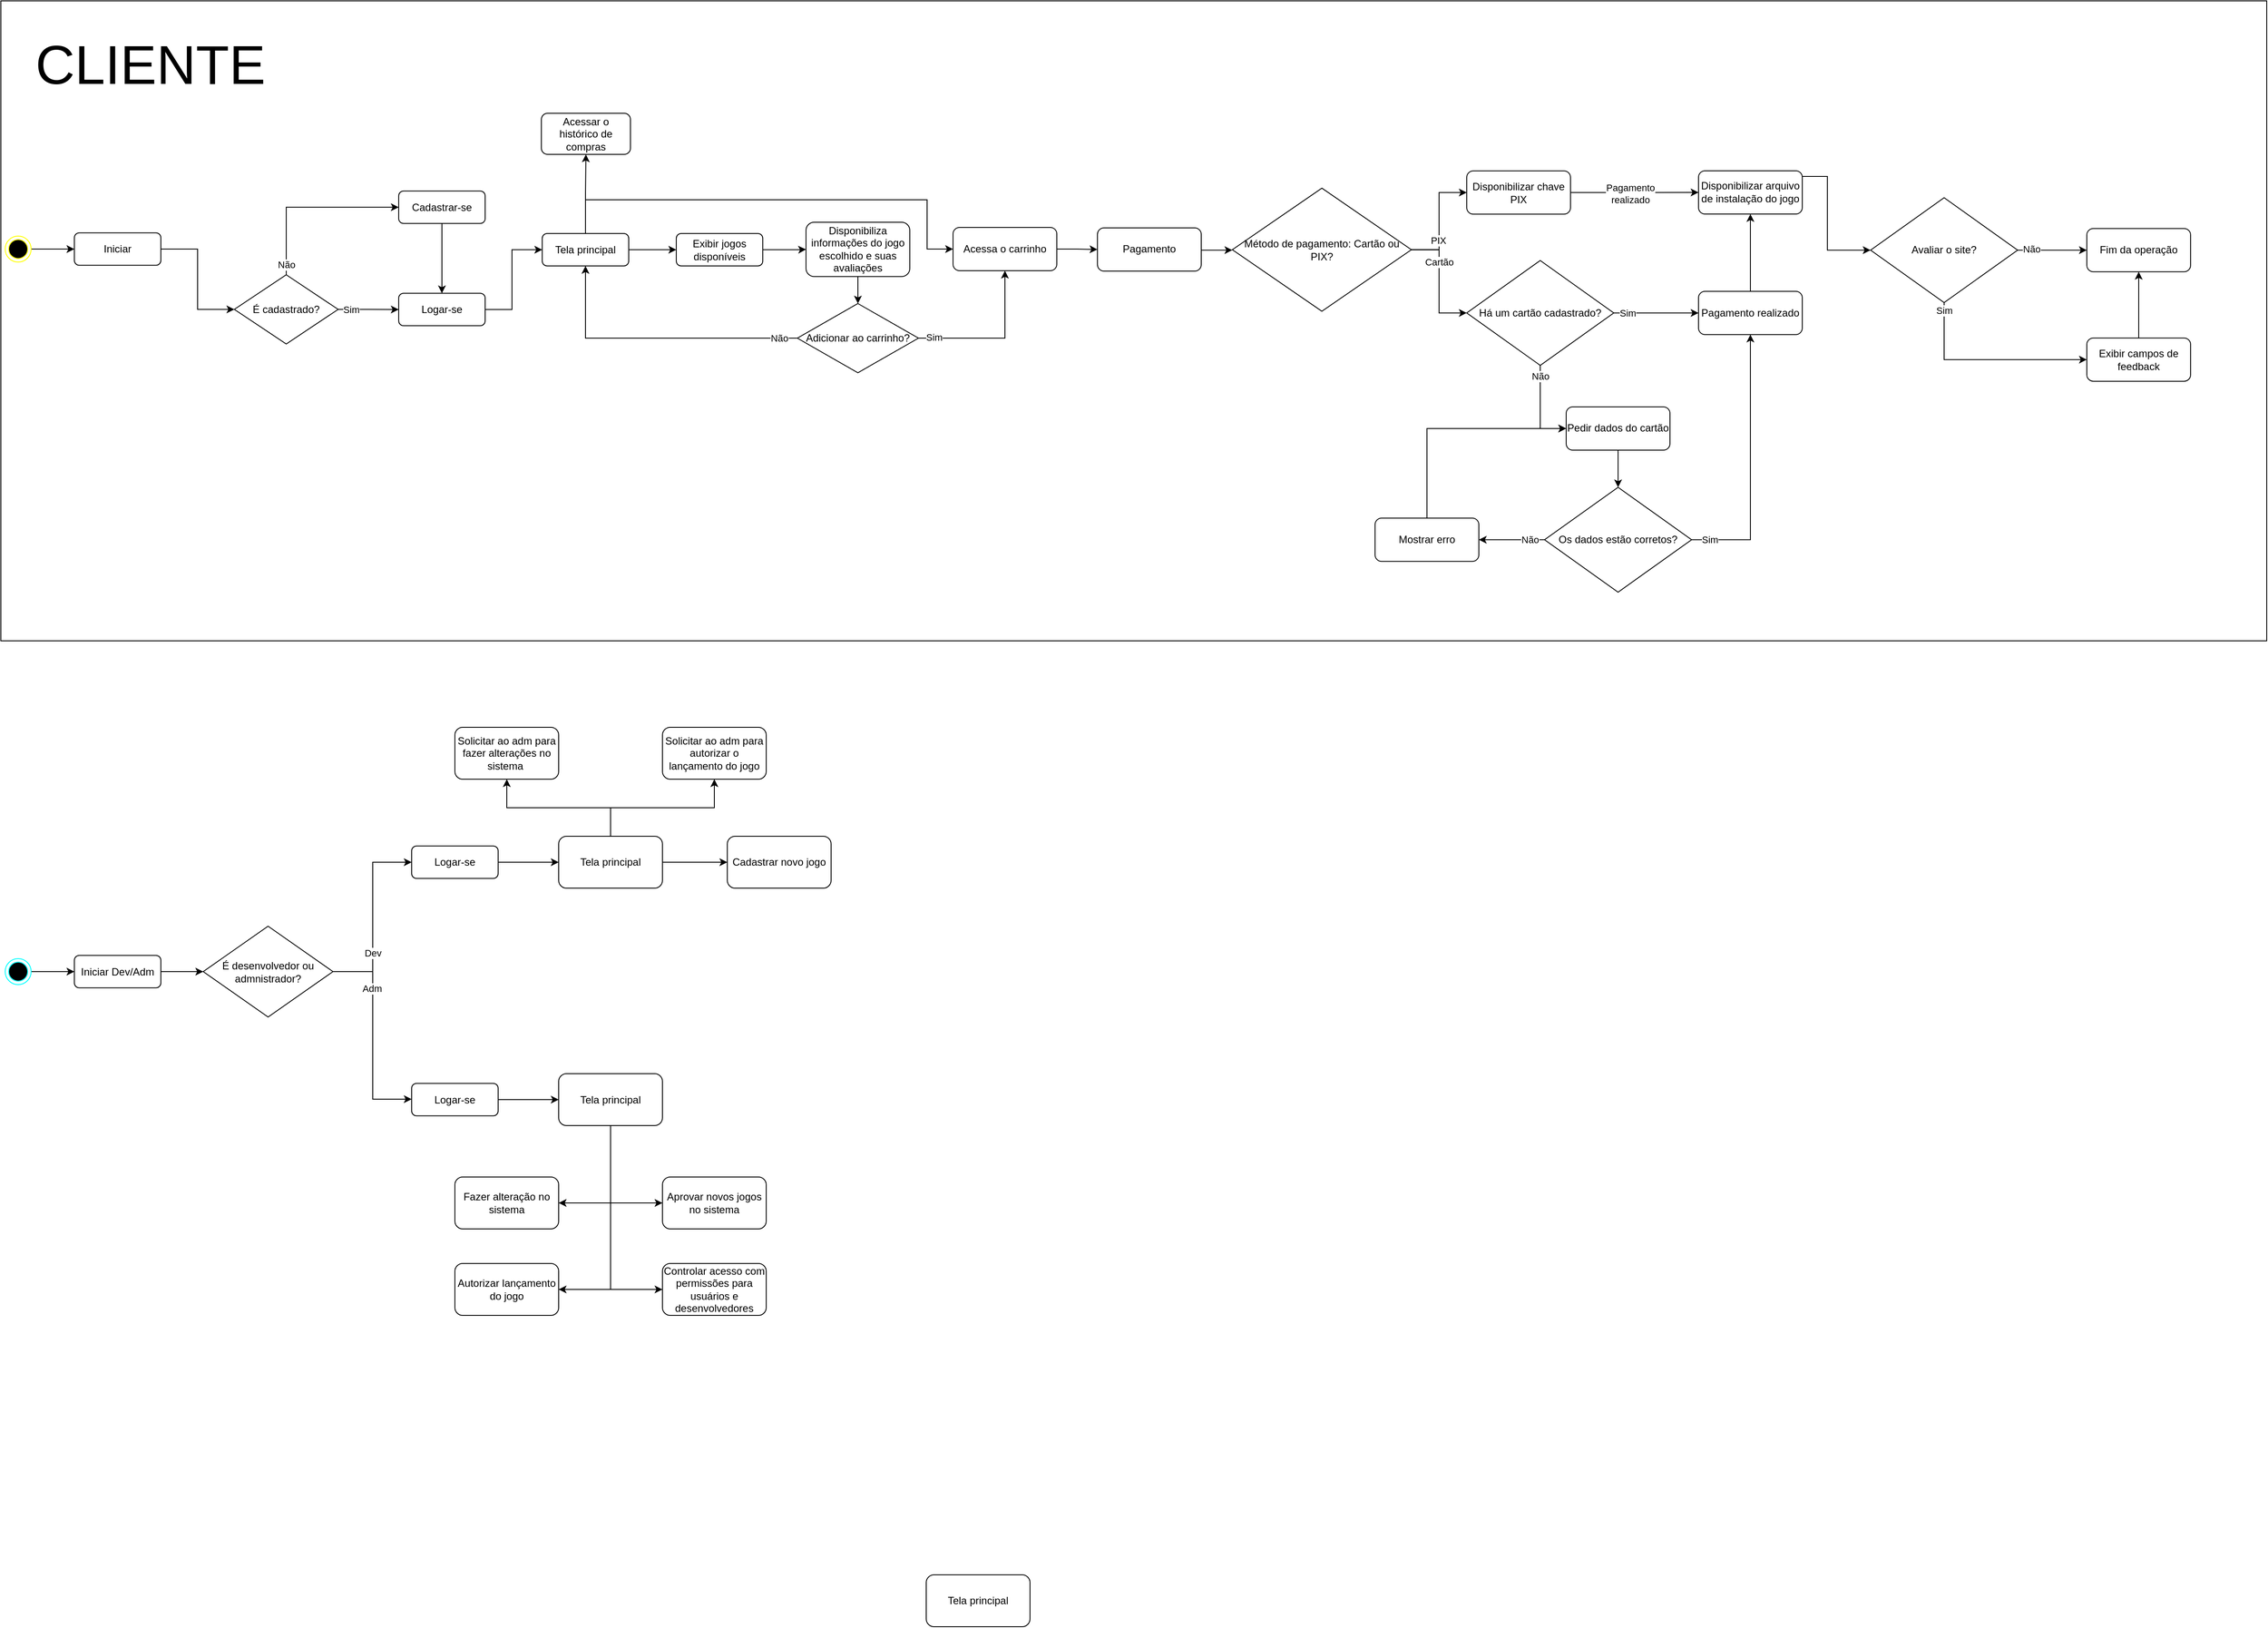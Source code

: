 <mxfile version="27.0.6">
  <diagram id="C5RBs43oDa-KdzZeNtuy" name="Page-1">
    <mxGraphModel grid="1" page="1" gridSize="10" guides="1" tooltips="1" connect="1" arrows="1" fold="1" pageScale="1" pageWidth="827" pageHeight="1169" math="0" shadow="0">
      <root>
        <mxCell id="WIyWlLk6GJQsqaUBKTNV-0" />
        <mxCell id="WIyWlLk6GJQsqaUBKTNV-1" parent="WIyWlLk6GJQsqaUBKTNV-0" />
        <mxCell id="7GlUSVLypJ4G9-vJ-Vu1-25" value="" style="rounded=0;whiteSpace=wrap;html=1;" vertex="1" parent="WIyWlLk6GJQsqaUBKTNV-1">
          <mxGeometry x="180" y="30" width="2620" height="740" as="geometry" />
        </mxCell>
        <mxCell id="1SzBsBPXZqBtcYk88lzq-5" style="edgeStyle=orthogonalEdgeStyle;rounded=0;orthogonalLoop=1;jettySize=auto;html=1;exitX=1;exitY=0.5;exitDx=0;exitDy=0;entryX=0;entryY=0.5;entryDx=0;entryDy=0;" edge="1" parent="WIyWlLk6GJQsqaUBKTNV-1" source="1SzBsBPXZqBtcYk88lzq-0" target="1SzBsBPXZqBtcYk88lzq-4">
          <mxGeometry relative="1" as="geometry" />
        </mxCell>
        <mxCell id="1SzBsBPXZqBtcYk88lzq-0" value="" style="ellipse;html=1;shape=endState;fillColor=#000000;strokeColor=#FFFF00;" vertex="1" parent="WIyWlLk6GJQsqaUBKTNV-1">
          <mxGeometry x="185" y="302" width="30" height="30" as="geometry" />
        </mxCell>
        <mxCell id="1SzBsBPXZqBtcYk88lzq-4" value="Iniciar" style="rounded=1;whiteSpace=wrap;html=1;" vertex="1" parent="WIyWlLk6GJQsqaUBKTNV-1">
          <mxGeometry x="265" y="298.25" width="100" height="37.5" as="geometry" />
        </mxCell>
        <mxCell id="1SzBsBPXZqBtcYk88lzq-33" style="edgeStyle=orthogonalEdgeStyle;rounded=0;orthogonalLoop=1;jettySize=auto;html=1;entryX=0;entryY=0.5;entryDx=0;entryDy=0;" edge="1" parent="WIyWlLk6GJQsqaUBKTNV-1" source="1SzBsBPXZqBtcYk88lzq-4" target="1SzBsBPXZqBtcYk88lzq-38">
          <mxGeometry relative="1" as="geometry">
            <mxPoint x="605.0" y="228.75" as="targetPoint" />
            <mxPoint x="475" y="275" as="sourcePoint" />
          </mxGeometry>
        </mxCell>
        <mxCell id="1SzBsBPXZqBtcYk88lzq-40" style="edgeStyle=orthogonalEdgeStyle;rounded=0;orthogonalLoop=1;jettySize=auto;html=1;exitX=1;exitY=0.5;exitDx=0;exitDy=0;entryX=0;entryY=0.5;entryDx=0;entryDy=0;" edge="1" parent="WIyWlLk6GJQsqaUBKTNV-1" source="1SzBsBPXZqBtcYk88lzq-38" target="1SzBsBPXZqBtcYk88lzq-39">
          <mxGeometry relative="1" as="geometry" />
        </mxCell>
        <mxCell id="1SzBsBPXZqBtcYk88lzq-46" value="Sim" style="edgeLabel;html=1;align=center;verticalAlign=middle;resizable=0;points=[];" connectable="0" vertex="1" parent="1SzBsBPXZqBtcYk88lzq-40">
          <mxGeometry x="-0.226" y="-1" relative="1" as="geometry">
            <mxPoint x="-12" y="-1" as="offset" />
          </mxGeometry>
        </mxCell>
        <mxCell id="1SzBsBPXZqBtcYk88lzq-43" style="edgeStyle=orthogonalEdgeStyle;rounded=0;orthogonalLoop=1;jettySize=auto;html=1;exitX=0.5;exitY=0;exitDx=0;exitDy=0;entryX=0;entryY=0.5;entryDx=0;entryDy=0;" edge="1" parent="WIyWlLk6GJQsqaUBKTNV-1" source="1SzBsBPXZqBtcYk88lzq-38" target="1SzBsBPXZqBtcYk88lzq-42">
          <mxGeometry relative="1" as="geometry" />
        </mxCell>
        <mxCell id="1SzBsBPXZqBtcYk88lzq-44" value="Não" style="edgeLabel;html=1;align=center;verticalAlign=middle;resizable=0;points=[];" connectable="0" vertex="1" parent="1SzBsBPXZqBtcYk88lzq-43">
          <mxGeometry x="0.371" relative="1" as="geometry">
            <mxPoint x="-65" y="66" as="offset" />
          </mxGeometry>
        </mxCell>
        <mxCell id="1SzBsBPXZqBtcYk88lzq-38" value="É cadastrado?" style="rhombus;whiteSpace=wrap;html=1;" vertex="1" parent="WIyWlLk6GJQsqaUBKTNV-1">
          <mxGeometry x="450" y="346.75" width="120" height="80" as="geometry" />
        </mxCell>
        <mxCell id="RYv_guV0oGGCcxDcEiJ_-85" style="edgeStyle=orthogonalEdgeStyle;rounded=0;orthogonalLoop=1;jettySize=auto;html=1;exitX=1;exitY=0.5;exitDx=0;exitDy=0;entryX=0;entryY=0.5;entryDx=0;entryDy=0;" edge="1" parent="WIyWlLk6GJQsqaUBKTNV-1" source="1SzBsBPXZqBtcYk88lzq-39" target="RYv_guV0oGGCcxDcEiJ_-84">
          <mxGeometry relative="1" as="geometry">
            <Array as="points">
              <mxPoint x="771" y="387" />
              <mxPoint x="771" y="318" />
            </Array>
          </mxGeometry>
        </mxCell>
        <mxCell id="1SzBsBPXZqBtcYk88lzq-39" value="Logar-se" style="rounded=1;whiteSpace=wrap;html=1;" vertex="1" parent="WIyWlLk6GJQsqaUBKTNV-1">
          <mxGeometry x="640" y="368.12" width="100" height="37.5" as="geometry" />
        </mxCell>
        <mxCell id="1SzBsBPXZqBtcYk88lzq-45" style="edgeStyle=orthogonalEdgeStyle;rounded=0;orthogonalLoop=1;jettySize=auto;html=1;exitX=0.5;exitY=1;exitDx=0;exitDy=0;entryX=0.5;entryY=0;entryDx=0;entryDy=0;" edge="1" parent="WIyWlLk6GJQsqaUBKTNV-1" source="1SzBsBPXZqBtcYk88lzq-42" target="1SzBsBPXZqBtcYk88lzq-39">
          <mxGeometry relative="1" as="geometry" />
        </mxCell>
        <mxCell id="1SzBsBPXZqBtcYk88lzq-42" value="Cadastrar-se" style="rounded=1;whiteSpace=wrap;html=1;" vertex="1" parent="WIyWlLk6GJQsqaUBKTNV-1">
          <mxGeometry x="640" y="249.87" width="100" height="37.5" as="geometry" />
        </mxCell>
        <mxCell id="XJXXXrBX6UF0R7sf1k8g-0" style="edgeStyle=orthogonalEdgeStyle;rounded=0;orthogonalLoop=1;jettySize=auto;html=1;exitX=1;exitY=0.5;exitDx=0;exitDy=0;entryX=0;entryY=0.5;entryDx=0;entryDy=0;" edge="1" parent="WIyWlLk6GJQsqaUBKTNV-1" source="XJXXXrBX6UF0R7sf1k8g-1" target="XJXXXrBX6UF0R7sf1k8g-3">
          <mxGeometry relative="1" as="geometry" />
        </mxCell>
        <mxCell id="XJXXXrBX6UF0R7sf1k8g-1" value="" style="ellipse;html=1;shape=endState;fillColor=#000000;strokeColor=#00FFFF;" vertex="1" parent="WIyWlLk6GJQsqaUBKTNV-1">
          <mxGeometry x="185" y="1137.5" width="30" height="30" as="geometry" />
        </mxCell>
        <mxCell id="XJXXXrBX6UF0R7sf1k8g-2" style="edgeStyle=orthogonalEdgeStyle;rounded=0;orthogonalLoop=1;jettySize=auto;html=1;exitX=1;exitY=0.5;exitDx=0;exitDy=0;entryX=0;entryY=0.5;entryDx=0;entryDy=0;" edge="1" parent="WIyWlLk6GJQsqaUBKTNV-1" source="XJXXXrBX6UF0R7sf1k8g-3" target="XJXXXrBX6UF0R7sf1k8g-7">
          <mxGeometry relative="1" as="geometry" />
        </mxCell>
        <mxCell id="XJXXXrBX6UF0R7sf1k8g-3" value="Iniciar Dev/Adm" style="rounded=1;whiteSpace=wrap;html=1;" vertex="1" parent="WIyWlLk6GJQsqaUBKTNV-1">
          <mxGeometry x="265" y="1133.75" width="100" height="37.5" as="geometry" />
        </mxCell>
        <mxCell id="XJXXXrBX6UF0R7sf1k8g-12" style="edgeStyle=orthogonalEdgeStyle;rounded=0;orthogonalLoop=1;jettySize=auto;html=1;entryX=0;entryY=0.5;entryDx=0;entryDy=0;" edge="1" parent="WIyWlLk6GJQsqaUBKTNV-1" source="XJXXXrBX6UF0R7sf1k8g-7" target="XJXXXrBX6UF0R7sf1k8g-10">
          <mxGeometry relative="1" as="geometry">
            <mxPoint x="660" y="1310" as="targetPoint" />
            <Array as="points">
              <mxPoint x="610" y="1153" />
              <mxPoint x="610" y="1300" />
              <mxPoint x="655" y="1300" />
            </Array>
          </mxGeometry>
        </mxCell>
        <mxCell id="7GlUSVLypJ4G9-vJ-Vu1-29" value="Adm" style="edgeLabel;html=1;align=center;verticalAlign=middle;resizable=0;points=[];" connectable="0" vertex="1" parent="XJXXXrBX6UF0R7sf1k8g-12">
          <mxGeometry x="-0.444" y="-1" relative="1" as="geometry">
            <mxPoint y="-1" as="offset" />
          </mxGeometry>
        </mxCell>
        <mxCell id="XJXXXrBX6UF0R7sf1k8g-7" value="É desenvolvedor ou admnistrador?" style="rhombus;whiteSpace=wrap;html=1;" vertex="1" parent="WIyWlLk6GJQsqaUBKTNV-1">
          <mxGeometry x="414" y="1100" width="150" height="105" as="geometry" />
        </mxCell>
        <mxCell id="dobvGp4MOFqiP2ddSErw-1" value="" style="edgeStyle=orthogonalEdgeStyle;rounded=0;orthogonalLoop=1;jettySize=auto;html=1;" edge="1" parent="WIyWlLk6GJQsqaUBKTNV-1" source="XJXXXrBX6UF0R7sf1k8g-9" target="dobvGp4MOFqiP2ddSErw-0">
          <mxGeometry relative="1" as="geometry" />
        </mxCell>
        <mxCell id="XJXXXrBX6UF0R7sf1k8g-9" value="Logar-se" style="rounded=1;whiteSpace=wrap;html=1;" vertex="1" parent="WIyWlLk6GJQsqaUBKTNV-1">
          <mxGeometry x="655" y="1007.25" width="100" height="37.5" as="geometry" />
        </mxCell>
        <mxCell id="dobvGp4MOFqiP2ddSErw-3" value="" style="edgeStyle=orthogonalEdgeStyle;rounded=0;orthogonalLoop=1;jettySize=auto;html=1;" edge="1" parent="WIyWlLk6GJQsqaUBKTNV-1" source="XJXXXrBX6UF0R7sf1k8g-10" target="dobvGp4MOFqiP2ddSErw-2">
          <mxGeometry relative="1" as="geometry" />
        </mxCell>
        <mxCell id="XJXXXrBX6UF0R7sf1k8g-10" value="Logar-se" style="rounded=1;whiteSpace=wrap;html=1;" vertex="1" parent="WIyWlLk6GJQsqaUBKTNV-1">
          <mxGeometry x="655" y="1281.75" width="100" height="37.5" as="geometry" />
        </mxCell>
        <mxCell id="XJXXXrBX6UF0R7sf1k8g-11" style="edgeStyle=orthogonalEdgeStyle;rounded=0;orthogonalLoop=1;jettySize=auto;html=1;" edge="1" parent="WIyWlLk6GJQsqaUBKTNV-1" source="XJXXXrBX6UF0R7sf1k8g-7" target="XJXXXrBX6UF0R7sf1k8g-9">
          <mxGeometry relative="1" as="geometry">
            <Array as="points">
              <mxPoint x="610" y="1153" />
              <mxPoint x="610" y="1026" />
            </Array>
          </mxGeometry>
        </mxCell>
        <mxCell id="7GlUSVLypJ4G9-vJ-Vu1-28" value="Dev" style="edgeLabel;html=1;align=center;verticalAlign=middle;resizable=0;points=[];" connectable="0" vertex="1" parent="XJXXXrBX6UF0R7sf1k8g-11">
          <mxGeometry x="-0.375" relative="1" as="geometry">
            <mxPoint as="offset" />
          </mxGeometry>
        </mxCell>
        <mxCell id="7GlUSVLypJ4G9-vJ-Vu1-32" style="edgeStyle=orthogonalEdgeStyle;rounded=0;orthogonalLoop=1;jettySize=auto;html=1;entryX=0;entryY=0.5;entryDx=0;entryDy=0;" edge="1" parent="WIyWlLk6GJQsqaUBKTNV-1" source="dobvGp4MOFqiP2ddSErw-0" target="7GlUSVLypJ4G9-vJ-Vu1-31">
          <mxGeometry relative="1" as="geometry" />
        </mxCell>
        <mxCell id="7GlUSVLypJ4G9-vJ-Vu1-38" style="edgeStyle=orthogonalEdgeStyle;rounded=0;orthogonalLoop=1;jettySize=auto;html=1;exitX=0.5;exitY=0;exitDx=0;exitDy=0;entryX=0.5;entryY=1;entryDx=0;entryDy=0;" edge="1" parent="WIyWlLk6GJQsqaUBKTNV-1" source="dobvGp4MOFqiP2ddSErw-0" target="7GlUSVLypJ4G9-vJ-Vu1-33">
          <mxGeometry relative="1" as="geometry" />
        </mxCell>
        <mxCell id="7GlUSVLypJ4G9-vJ-Vu1-39" style="edgeStyle=orthogonalEdgeStyle;rounded=0;orthogonalLoop=1;jettySize=auto;html=1;exitX=0.5;exitY=0;exitDx=0;exitDy=0;entryX=0.5;entryY=1;entryDx=0;entryDy=0;" edge="1" parent="WIyWlLk6GJQsqaUBKTNV-1" source="dobvGp4MOFqiP2ddSErw-0" target="7GlUSVLypJ4G9-vJ-Vu1-35">
          <mxGeometry relative="1" as="geometry" />
        </mxCell>
        <mxCell id="dobvGp4MOFqiP2ddSErw-0" value="Tela principal" style="whiteSpace=wrap;html=1;rounded=1;" vertex="1" parent="WIyWlLk6GJQsqaUBKTNV-1">
          <mxGeometry x="825" y="996" width="120" height="60" as="geometry" />
        </mxCell>
        <mxCell id="qe04x3mOyRm4tF5T4k0E-8" style="edgeStyle=orthogonalEdgeStyle;rounded=0;orthogonalLoop=1;jettySize=auto;html=1;exitX=0.5;exitY=1;exitDx=0;exitDy=0;entryX=1;entryY=0.5;entryDx=0;entryDy=0;" edge="1" parent="WIyWlLk6GJQsqaUBKTNV-1" source="dobvGp4MOFqiP2ddSErw-2" target="qe04x3mOyRm4tF5T4k0E-2">
          <mxGeometry relative="1" as="geometry" />
        </mxCell>
        <mxCell id="qe04x3mOyRm4tF5T4k0E-9" style="edgeStyle=orthogonalEdgeStyle;rounded=0;orthogonalLoop=1;jettySize=auto;html=1;exitX=0.5;exitY=1;exitDx=0;exitDy=0;entryX=0;entryY=0.5;entryDx=0;entryDy=0;" edge="1" parent="WIyWlLk6GJQsqaUBKTNV-1" source="dobvGp4MOFqiP2ddSErw-2" target="qe04x3mOyRm4tF5T4k0E-3">
          <mxGeometry relative="1" as="geometry" />
        </mxCell>
        <mxCell id="qe04x3mOyRm4tF5T4k0E-10" style="edgeStyle=orthogonalEdgeStyle;rounded=0;orthogonalLoop=1;jettySize=auto;html=1;exitX=0.5;exitY=1;exitDx=0;exitDy=0;entryX=1;entryY=0.5;entryDx=0;entryDy=0;" edge="1" parent="WIyWlLk6GJQsqaUBKTNV-1" source="dobvGp4MOFqiP2ddSErw-2" target="qe04x3mOyRm4tF5T4k0E-4">
          <mxGeometry relative="1" as="geometry" />
        </mxCell>
        <mxCell id="qe04x3mOyRm4tF5T4k0E-11" style="edgeStyle=orthogonalEdgeStyle;rounded=0;orthogonalLoop=1;jettySize=auto;html=1;exitX=0.5;exitY=1;exitDx=0;exitDy=0;entryX=0;entryY=0.5;entryDx=0;entryDy=0;" edge="1" parent="WIyWlLk6GJQsqaUBKTNV-1" source="dobvGp4MOFqiP2ddSErw-2" target="qe04x3mOyRm4tF5T4k0E-5">
          <mxGeometry relative="1" as="geometry" />
        </mxCell>
        <mxCell id="dobvGp4MOFqiP2ddSErw-2" value="Tela principal" style="whiteSpace=wrap;html=1;rounded=1;" vertex="1" parent="WIyWlLk6GJQsqaUBKTNV-1">
          <mxGeometry x="825" y="1270.5" width="120" height="60" as="geometry" />
        </mxCell>
        <mxCell id="RYv_guV0oGGCcxDcEiJ_-9" style="edgeStyle=orthogonalEdgeStyle;rounded=0;orthogonalLoop=1;jettySize=auto;html=1;exitX=1;exitY=0.5;exitDx=0;exitDy=0;entryX=0;entryY=0.5;entryDx=0;entryDy=0;" edge="1" parent="WIyWlLk6GJQsqaUBKTNV-1" source="7GlUSVLypJ4G9-vJ-Vu1-7" target="RYv_guV0oGGCcxDcEiJ_-8">
          <mxGeometry relative="1" as="geometry">
            <mxPoint x="1081" y="317" as="sourcePoint" />
            <Array as="points">
              <mxPoint x="1101" y="318" />
              <mxPoint x="1121" y="317" />
            </Array>
          </mxGeometry>
        </mxCell>
        <mxCell id="7GlUSVLypJ4G9-vJ-Vu1-11" style="edgeStyle=orthogonalEdgeStyle;rounded=0;orthogonalLoop=1;jettySize=auto;html=1;exitX=0.5;exitY=1;exitDx=0;exitDy=0;entryX=0.5;entryY=0;entryDx=0;entryDy=0;" edge="1" parent="WIyWlLk6GJQsqaUBKTNV-1" source="RYv_guV0oGGCcxDcEiJ_-8" target="RYv_guV0oGGCcxDcEiJ_-13">
          <mxGeometry relative="1" as="geometry" />
        </mxCell>
        <mxCell id="RYv_guV0oGGCcxDcEiJ_-8" value="Disponibiliza informações do jogo escolhido e suas avaliações" style="rounded=1;whiteSpace=wrap;html=1;" vertex="1" parent="WIyWlLk6GJQsqaUBKTNV-1">
          <mxGeometry x="1111" y="286" width="120" height="62.75" as="geometry" />
        </mxCell>
        <mxCell id="RYv_guV0oGGCcxDcEiJ_-18" style="edgeStyle=orthogonalEdgeStyle;rounded=0;orthogonalLoop=1;jettySize=auto;html=1;exitX=1;exitY=0.5;exitDx=0;exitDy=0;entryX=0.5;entryY=1;entryDx=0;entryDy=0;" edge="1" parent="WIyWlLk6GJQsqaUBKTNV-1" source="RYv_guV0oGGCcxDcEiJ_-13" target="7GlUSVLypJ4G9-vJ-Vu1-1">
          <mxGeometry relative="1" as="geometry">
            <mxPoint x="1011" y="360" as="targetPoint" />
            <Array as="points">
              <mxPoint x="1341" y="420" />
            </Array>
          </mxGeometry>
        </mxCell>
        <mxCell id="7GlUSVLypJ4G9-vJ-Vu1-12" value="Sim" style="edgeLabel;html=1;align=center;verticalAlign=middle;resizable=0;points=[];" connectable="0" vertex="1" parent="RYv_guV0oGGCcxDcEiJ_-18">
          <mxGeometry x="-0.857" relative="1" as="geometry">
            <mxPoint x="5" y="-1" as="offset" />
          </mxGeometry>
        </mxCell>
        <mxCell id="7GlUSVLypJ4G9-vJ-Vu1-14" style="edgeStyle=orthogonalEdgeStyle;rounded=0;orthogonalLoop=1;jettySize=auto;html=1;exitX=0;exitY=0.5;exitDx=0;exitDy=0;entryX=0.5;entryY=1;entryDx=0;entryDy=0;" edge="1" parent="WIyWlLk6GJQsqaUBKTNV-1" source="RYv_guV0oGGCcxDcEiJ_-13" target="RYv_guV0oGGCcxDcEiJ_-84">
          <mxGeometry relative="1" as="geometry" />
        </mxCell>
        <mxCell id="7GlUSVLypJ4G9-vJ-Vu1-15" value="Não" style="edgeLabel;html=1;align=center;verticalAlign=middle;resizable=0;points=[];" connectable="0" vertex="1" parent="7GlUSVLypJ4G9-vJ-Vu1-14">
          <mxGeometry x="-0.79" relative="1" as="geometry">
            <mxPoint x="13" as="offset" />
          </mxGeometry>
        </mxCell>
        <mxCell id="RYv_guV0oGGCcxDcEiJ_-13" value="Adicionar ao carrinho?" style="rhombus;whiteSpace=wrap;html=1;" vertex="1" parent="WIyWlLk6GJQsqaUBKTNV-1">
          <mxGeometry x="1101" y="380" width="140" height="80" as="geometry" />
        </mxCell>
        <mxCell id="RYv_guV0oGGCcxDcEiJ_-24" style="edgeStyle=orthogonalEdgeStyle;rounded=0;orthogonalLoop=1;jettySize=auto;html=1;exitX=1;exitY=0.5;exitDx=0;exitDy=0;entryX=0;entryY=0.5;entryDx=0;entryDy=0;" edge="1" parent="WIyWlLk6GJQsqaUBKTNV-1" source="7GlUSVLypJ4G9-vJ-Vu1-1" target="7GlUSVLypJ4G9-vJ-Vu1-9">
          <mxGeometry relative="1" as="geometry">
            <mxPoint x="1381" y="198" as="targetPoint" />
          </mxGeometry>
        </mxCell>
        <mxCell id="RYv_guV0oGGCcxDcEiJ_-27" style="edgeStyle=orthogonalEdgeStyle;rounded=0;orthogonalLoop=1;jettySize=auto;html=1;exitX=1;exitY=0.515;exitDx=0;exitDy=0;entryX=0;entryY=0.5;entryDx=0;entryDy=0;exitPerimeter=0;" edge="1" parent="WIyWlLk6GJQsqaUBKTNV-1" source="7GlUSVLypJ4G9-vJ-Vu1-9" target="RYv_guV0oGGCcxDcEiJ_-26">
          <mxGeometry relative="1" as="geometry">
            <mxPoint x="1521" y="198" as="sourcePoint" />
          </mxGeometry>
        </mxCell>
        <mxCell id="RYv_guV0oGGCcxDcEiJ_-31" style="edgeStyle=orthogonalEdgeStyle;rounded=0;orthogonalLoop=1;jettySize=auto;html=1;exitX=1;exitY=0.5;exitDx=0;exitDy=0;entryX=0;entryY=0.5;entryDx=0;entryDy=0;" edge="1" parent="WIyWlLk6GJQsqaUBKTNV-1" source="RYv_guV0oGGCcxDcEiJ_-26" target="RYv_guV0oGGCcxDcEiJ_-30">
          <mxGeometry relative="1" as="geometry">
            <mxPoint x="1785" y="318.245" as="sourcePoint" />
          </mxGeometry>
        </mxCell>
        <mxCell id="RYv_guV0oGGCcxDcEiJ_-32" value="PIX" style="edgeLabel;html=1;align=center;verticalAlign=middle;resizable=0;points=[];" connectable="0" vertex="1" parent="RYv_guV0oGGCcxDcEiJ_-31">
          <mxGeometry x="-0.171" y="1" relative="1" as="geometry">
            <mxPoint y="11" as="offset" />
          </mxGeometry>
        </mxCell>
        <mxCell id="RYv_guV0oGGCcxDcEiJ_-40" style="edgeStyle=orthogonalEdgeStyle;rounded=0;orthogonalLoop=1;jettySize=auto;html=1;exitX=1;exitY=0.5;exitDx=0;exitDy=0;entryX=0;entryY=0.5;entryDx=0;entryDy=0;" edge="1" parent="WIyWlLk6GJQsqaUBKTNV-1" source="RYv_guV0oGGCcxDcEiJ_-26" target="RYv_guV0oGGCcxDcEiJ_-64">
          <mxGeometry relative="1" as="geometry">
            <mxPoint x="1875" y="392.74" as="targetPoint" />
            <mxPoint x="1785" y="318.245" as="sourcePoint" />
          </mxGeometry>
        </mxCell>
        <mxCell id="RYv_guV0oGGCcxDcEiJ_-41" value="Cartão" style="edgeLabel;html=1;align=center;verticalAlign=middle;resizable=0;points=[];" connectable="0" vertex="1" parent="RYv_guV0oGGCcxDcEiJ_-40">
          <mxGeometry x="-0.007" relative="1" as="geometry">
            <mxPoint y="-22" as="offset" />
          </mxGeometry>
        </mxCell>
        <mxCell id="RYv_guV0oGGCcxDcEiJ_-26" value="Método de pagamento: Cartão ou PIX?" style="rhombus;whiteSpace=wrap;html=1;" vertex="1" parent="WIyWlLk6GJQsqaUBKTNV-1">
          <mxGeometry x="1604" y="246.56" width="207" height="142.38" as="geometry" />
        </mxCell>
        <mxCell id="RYv_guV0oGGCcxDcEiJ_-45" style="edgeStyle=orthogonalEdgeStyle;rounded=0;orthogonalLoop=1;jettySize=auto;html=1;exitX=1;exitY=0.5;exitDx=0;exitDy=0;" edge="1" parent="WIyWlLk6GJQsqaUBKTNV-1" source="RYv_guV0oGGCcxDcEiJ_-30" target="RYv_guV0oGGCcxDcEiJ_-44">
          <mxGeometry relative="1" as="geometry" />
        </mxCell>
        <mxCell id="RYv_guV0oGGCcxDcEiJ_-46" value="Pagamento&lt;div&gt;realizado&lt;/div&gt;" style="edgeLabel;html=1;align=center;verticalAlign=middle;resizable=0;points=[];" connectable="0" vertex="1" parent="RYv_guV0oGGCcxDcEiJ_-45">
          <mxGeometry x="-0.157" y="-1" relative="1" as="geometry">
            <mxPoint x="6" as="offset" />
          </mxGeometry>
        </mxCell>
        <mxCell id="RYv_guV0oGGCcxDcEiJ_-30" value="Disponibilizar chave PIX" style="rounded=1;whiteSpace=wrap;html=1;" vertex="1" parent="WIyWlLk6GJQsqaUBKTNV-1">
          <mxGeometry x="1875" y="226.62" width="120" height="50" as="geometry" />
        </mxCell>
        <mxCell id="7GlUSVLypJ4G9-vJ-Vu1-17" style="edgeStyle=orthogonalEdgeStyle;rounded=0;orthogonalLoop=1;jettySize=auto;html=1;exitX=1;exitY=0.5;exitDx=0;exitDy=0;entryX=0;entryY=0.5;entryDx=0;entryDy=0;" edge="1" parent="WIyWlLk6GJQsqaUBKTNV-1" source="RYv_guV0oGGCcxDcEiJ_-44" target="RYv_guV0oGGCcxDcEiJ_-53">
          <mxGeometry relative="1" as="geometry">
            <Array as="points">
              <mxPoint x="2292" y="233" />
              <mxPoint x="2292" y="318" />
            </Array>
          </mxGeometry>
        </mxCell>
        <mxCell id="RYv_guV0oGGCcxDcEiJ_-44" value="Disponibilizar arquivo de instalação do jogo" style="rounded=1;whiteSpace=wrap;html=1;" vertex="1" parent="WIyWlLk6GJQsqaUBKTNV-1">
          <mxGeometry x="2143" y="226.49" width="120" height="50" as="geometry" />
        </mxCell>
        <mxCell id="RYv_guV0oGGCcxDcEiJ_-55" style="edgeStyle=orthogonalEdgeStyle;rounded=0;orthogonalLoop=1;jettySize=auto;html=1;exitX=1;exitY=0.5;exitDx=0;exitDy=0;" edge="1" parent="WIyWlLk6GJQsqaUBKTNV-1" source="RYv_guV0oGGCcxDcEiJ_-53" target="RYv_guV0oGGCcxDcEiJ_-54">
          <mxGeometry relative="1" as="geometry" />
        </mxCell>
        <mxCell id="RYv_guV0oGGCcxDcEiJ_-57" value="Não" style="edgeLabel;html=1;align=center;verticalAlign=middle;resizable=0;points=[];" connectable="0" vertex="1" parent="RYv_guV0oGGCcxDcEiJ_-55">
          <mxGeometry x="-0.069" y="1" relative="1" as="geometry">
            <mxPoint x="-22" as="offset" />
          </mxGeometry>
        </mxCell>
        <mxCell id="7GlUSVLypJ4G9-vJ-Vu1-23" style="edgeStyle=orthogonalEdgeStyle;rounded=0;orthogonalLoop=1;jettySize=auto;html=1;exitX=0.5;exitY=1;exitDx=0;exitDy=0;entryX=0;entryY=0.5;entryDx=0;entryDy=0;" edge="1" parent="WIyWlLk6GJQsqaUBKTNV-1" source="RYv_guV0oGGCcxDcEiJ_-53" target="RYv_guV0oGGCcxDcEiJ_-56">
          <mxGeometry relative="1" as="geometry" />
        </mxCell>
        <mxCell id="7GlUSVLypJ4G9-vJ-Vu1-24" value="Sim" style="edgeLabel;html=1;align=center;verticalAlign=middle;resizable=0;points=[];" connectable="0" vertex="1" parent="7GlUSVLypJ4G9-vJ-Vu1-23">
          <mxGeometry x="-0.921" relative="1" as="geometry">
            <mxPoint as="offset" />
          </mxGeometry>
        </mxCell>
        <mxCell id="RYv_guV0oGGCcxDcEiJ_-53" value="Avaliar o site?" style="rhombus;whiteSpace=wrap;html=1;" vertex="1" parent="WIyWlLk6GJQsqaUBKTNV-1">
          <mxGeometry x="2342" y="257.62" width="170" height="121.25" as="geometry" />
        </mxCell>
        <mxCell id="RYv_guV0oGGCcxDcEiJ_-54" value="Fim da operação" style="rounded=1;whiteSpace=wrap;html=1;" vertex="1" parent="WIyWlLk6GJQsqaUBKTNV-1">
          <mxGeometry x="2592" y="293.25" width="120" height="50" as="geometry" />
        </mxCell>
        <mxCell id="RYv_guV0oGGCcxDcEiJ_-60" style="edgeStyle=orthogonalEdgeStyle;rounded=0;orthogonalLoop=1;jettySize=auto;html=1;exitX=0.5;exitY=0;exitDx=0;exitDy=0;entryX=0.5;entryY=1;entryDx=0;entryDy=0;" edge="1" parent="WIyWlLk6GJQsqaUBKTNV-1" source="RYv_guV0oGGCcxDcEiJ_-56" target="RYv_guV0oGGCcxDcEiJ_-54">
          <mxGeometry relative="1" as="geometry" />
        </mxCell>
        <mxCell id="RYv_guV0oGGCcxDcEiJ_-56" value="Exibir campos de feedback" style="rounded=1;whiteSpace=wrap;html=1;" vertex="1" parent="WIyWlLk6GJQsqaUBKTNV-1">
          <mxGeometry x="2592" y="419.86" width="120" height="50" as="geometry" />
        </mxCell>
        <mxCell id="RYv_guV0oGGCcxDcEiJ_-66" style="edgeStyle=orthogonalEdgeStyle;rounded=0;orthogonalLoop=1;jettySize=auto;html=1;exitX=1;exitY=0.5;exitDx=0;exitDy=0;entryX=0;entryY=0.5;entryDx=0;entryDy=0;" edge="1" parent="WIyWlLk6GJQsqaUBKTNV-1" source="RYv_guV0oGGCcxDcEiJ_-64" target="RYv_guV0oGGCcxDcEiJ_-65">
          <mxGeometry relative="1" as="geometry" />
        </mxCell>
        <mxCell id="RYv_guV0oGGCcxDcEiJ_-67" value="Sim" style="edgeLabel;html=1;align=center;verticalAlign=middle;resizable=0;points=[];" connectable="0" vertex="1" parent="RYv_guV0oGGCcxDcEiJ_-66">
          <mxGeometry x="-0.148" y="-1" relative="1" as="geometry">
            <mxPoint x="-26" y="-1" as="offset" />
          </mxGeometry>
        </mxCell>
        <mxCell id="RYv_guV0oGGCcxDcEiJ_-70" style="edgeStyle=orthogonalEdgeStyle;rounded=0;orthogonalLoop=1;jettySize=auto;html=1;exitX=0.5;exitY=1;exitDx=0;exitDy=0;entryX=0;entryY=0.5;entryDx=0;entryDy=0;" edge="1" parent="WIyWlLk6GJQsqaUBKTNV-1" source="RYv_guV0oGGCcxDcEiJ_-64" target="RYv_guV0oGGCcxDcEiJ_-69">
          <mxGeometry relative="1" as="geometry" />
        </mxCell>
        <mxCell id="RYv_guV0oGGCcxDcEiJ_-71" value="Não" style="edgeLabel;html=1;align=center;verticalAlign=middle;resizable=0;points=[];" connectable="0" vertex="1" parent="RYv_guV0oGGCcxDcEiJ_-70">
          <mxGeometry x="-0.755" relative="1" as="geometry">
            <mxPoint as="offset" />
          </mxGeometry>
        </mxCell>
        <mxCell id="RYv_guV0oGGCcxDcEiJ_-64" value="Há um cartão cadastrado?" style="rhombus;whiteSpace=wrap;html=1;" vertex="1" parent="WIyWlLk6GJQsqaUBKTNV-1">
          <mxGeometry x="1875" y="330.24" width="170" height="121.25" as="geometry" />
        </mxCell>
        <mxCell id="RYv_guV0oGGCcxDcEiJ_-68" style="edgeStyle=orthogonalEdgeStyle;rounded=0;orthogonalLoop=1;jettySize=auto;html=1;exitX=0.5;exitY=0;exitDx=0;exitDy=0;entryX=0.5;entryY=1;entryDx=0;entryDy=0;" edge="1" parent="WIyWlLk6GJQsqaUBKTNV-1" source="RYv_guV0oGGCcxDcEiJ_-65" target="RYv_guV0oGGCcxDcEiJ_-44">
          <mxGeometry relative="1" as="geometry" />
        </mxCell>
        <mxCell id="RYv_guV0oGGCcxDcEiJ_-65" value="Pagamento realizado" style="rounded=1;whiteSpace=wrap;html=1;" vertex="1" parent="WIyWlLk6GJQsqaUBKTNV-1">
          <mxGeometry x="2143" y="365.87" width="120" height="50" as="geometry" />
        </mxCell>
        <mxCell id="RYv_guV0oGGCcxDcEiJ_-75" style="edgeStyle=orthogonalEdgeStyle;rounded=0;orthogonalLoop=1;jettySize=auto;html=1;exitX=0.5;exitY=1;exitDx=0;exitDy=0;" edge="1" parent="WIyWlLk6GJQsqaUBKTNV-1" source="RYv_guV0oGGCcxDcEiJ_-69" target="RYv_guV0oGGCcxDcEiJ_-74">
          <mxGeometry relative="1" as="geometry" />
        </mxCell>
        <mxCell id="RYv_guV0oGGCcxDcEiJ_-69" value="Pedir dados do cartão" style="rounded=1;whiteSpace=wrap;html=1;" vertex="1" parent="WIyWlLk6GJQsqaUBKTNV-1">
          <mxGeometry x="1990" y="499.49" width="120" height="50" as="geometry" />
        </mxCell>
        <mxCell id="RYv_guV0oGGCcxDcEiJ_-79" style="edgeStyle=orthogonalEdgeStyle;rounded=0;orthogonalLoop=1;jettySize=auto;html=1;exitX=0;exitY=0.5;exitDx=0;exitDy=0;" edge="1" parent="WIyWlLk6GJQsqaUBKTNV-1" source="RYv_guV0oGGCcxDcEiJ_-74" target="RYv_guV0oGGCcxDcEiJ_-78">
          <mxGeometry relative="1" as="geometry" />
        </mxCell>
        <mxCell id="RYv_guV0oGGCcxDcEiJ_-82" value="Não" style="edgeLabel;html=1;align=center;verticalAlign=middle;resizable=0;points=[];" connectable="0" vertex="1" parent="RYv_guV0oGGCcxDcEiJ_-79">
          <mxGeometry x="-0.263" relative="1" as="geometry">
            <mxPoint x="11" as="offset" />
          </mxGeometry>
        </mxCell>
        <mxCell id="7GlUSVLypJ4G9-vJ-Vu1-20" style="edgeStyle=orthogonalEdgeStyle;rounded=0;orthogonalLoop=1;jettySize=auto;html=1;exitX=1;exitY=0.5;exitDx=0;exitDy=0;entryX=0.5;entryY=1;entryDx=0;entryDy=0;" edge="1" parent="WIyWlLk6GJQsqaUBKTNV-1" source="RYv_guV0oGGCcxDcEiJ_-74" target="RYv_guV0oGGCcxDcEiJ_-65">
          <mxGeometry relative="1" as="geometry" />
        </mxCell>
        <mxCell id="7GlUSVLypJ4G9-vJ-Vu1-21" value="Sim" style="edgeLabel;html=1;align=center;verticalAlign=middle;resizable=0;points=[];" connectable="0" vertex="1" parent="7GlUSVLypJ4G9-vJ-Vu1-20">
          <mxGeometry x="-0.605" relative="1" as="geometry">
            <mxPoint x="-40" as="offset" />
          </mxGeometry>
        </mxCell>
        <mxCell id="RYv_guV0oGGCcxDcEiJ_-74" value="Os dados estão corretos?" style="rhombus;whiteSpace=wrap;html=1;" vertex="1" parent="WIyWlLk6GJQsqaUBKTNV-1">
          <mxGeometry x="1965" y="592.49" width="170" height="121.25" as="geometry" />
        </mxCell>
        <mxCell id="RYv_guV0oGGCcxDcEiJ_-83" style="edgeStyle=orthogonalEdgeStyle;rounded=0;orthogonalLoop=1;jettySize=auto;html=1;exitX=0.5;exitY=0;exitDx=0;exitDy=0;entryX=0;entryY=0.5;entryDx=0;entryDy=0;" edge="1" parent="WIyWlLk6GJQsqaUBKTNV-1" source="RYv_guV0oGGCcxDcEiJ_-78" target="RYv_guV0oGGCcxDcEiJ_-69">
          <mxGeometry relative="1" as="geometry" />
        </mxCell>
        <mxCell id="RYv_guV0oGGCcxDcEiJ_-78" value="Mostrar erro" style="rounded=1;whiteSpace=wrap;html=1;" vertex="1" parent="WIyWlLk6GJQsqaUBKTNV-1">
          <mxGeometry x="1769" y="628.12" width="120" height="50" as="geometry" />
        </mxCell>
        <mxCell id="RYv_guV0oGGCcxDcEiJ_-86" style="edgeStyle=orthogonalEdgeStyle;rounded=0;orthogonalLoop=1;jettySize=auto;html=1;exitX=1;exitY=0.5;exitDx=0;exitDy=0;entryX=0;entryY=0.5;entryDx=0;entryDy=0;" edge="1" parent="WIyWlLk6GJQsqaUBKTNV-1" source="RYv_guV0oGGCcxDcEiJ_-84" target="7GlUSVLypJ4G9-vJ-Vu1-7">
          <mxGeometry relative="1" as="geometry">
            <mxPoint x="941" y="317" as="targetPoint" />
          </mxGeometry>
        </mxCell>
        <mxCell id="7GlUSVLypJ4G9-vJ-Vu1-6" style="edgeStyle=orthogonalEdgeStyle;rounded=0;orthogonalLoop=1;jettySize=auto;html=1;exitX=0.5;exitY=0;exitDx=0;exitDy=0;entryX=0;entryY=0.5;entryDx=0;entryDy=0;" edge="1" parent="WIyWlLk6GJQsqaUBKTNV-1" source="RYv_guV0oGGCcxDcEiJ_-84" target="7GlUSVLypJ4G9-vJ-Vu1-1">
          <mxGeometry relative="1" as="geometry">
            <Array as="points">
              <mxPoint x="856" y="260" />
              <mxPoint x="1251" y="260" />
              <mxPoint x="1251" y="317" />
            </Array>
          </mxGeometry>
        </mxCell>
        <mxCell id="7GlUSVLypJ4G9-vJ-Vu1-18" style="edgeStyle=orthogonalEdgeStyle;rounded=0;orthogonalLoop=1;jettySize=auto;html=1;exitX=0.5;exitY=0;exitDx=0;exitDy=0;entryX=0.5;entryY=1;entryDx=0;entryDy=0;" edge="1" parent="WIyWlLk6GJQsqaUBKTNV-1" source="RYv_guV0oGGCcxDcEiJ_-84" target="7GlUSVLypJ4G9-vJ-Vu1-8">
          <mxGeometry relative="1" as="geometry" />
        </mxCell>
        <mxCell id="RYv_guV0oGGCcxDcEiJ_-84" value="Tela principal" style="rounded=1;whiteSpace=wrap;html=1;" vertex="1" parent="WIyWlLk6GJQsqaUBKTNV-1">
          <mxGeometry x="806" y="299" width="100" height="37.5" as="geometry" />
        </mxCell>
        <mxCell id="7GlUSVLypJ4G9-vJ-Vu1-1" value="Acessa o carrinho" style="rounded=1;whiteSpace=wrap;html=1;" vertex="1" parent="WIyWlLk6GJQsqaUBKTNV-1">
          <mxGeometry x="1281" y="292" width="120" height="50" as="geometry" />
        </mxCell>
        <mxCell id="7GlUSVLypJ4G9-vJ-Vu1-7" value="Exibir jogos disponíveis" style="rounded=1;whiteSpace=wrap;html=1;" vertex="1" parent="WIyWlLk6GJQsqaUBKTNV-1">
          <mxGeometry x="961" y="299" width="100" height="37.5" as="geometry" />
        </mxCell>
        <mxCell id="7GlUSVLypJ4G9-vJ-Vu1-8" value="Acessar o histórico de compras" style="rounded=1;whiteSpace=wrap;html=1;" vertex="1" parent="WIyWlLk6GJQsqaUBKTNV-1">
          <mxGeometry x="805" y="160" width="103" height="47.5" as="geometry" />
        </mxCell>
        <mxCell id="7GlUSVLypJ4G9-vJ-Vu1-9" value="Pagamento" style="rounded=1;whiteSpace=wrap;html=1;" vertex="1" parent="WIyWlLk6GJQsqaUBKTNV-1">
          <mxGeometry x="1448" y="292.49" width="120" height="50" as="geometry" />
        </mxCell>
        <mxCell id="7GlUSVLypJ4G9-vJ-Vu1-26" value="&lt;font style=&quot;font-size: 63px;&quot;&gt;CLIENTE&lt;/font&gt;" style="text;html=1;align=center;verticalAlign=middle;whiteSpace=wrap;rounded=0;" vertex="1" parent="WIyWlLk6GJQsqaUBKTNV-1">
          <mxGeometry x="208" y="39" width="290" height="130" as="geometry" />
        </mxCell>
        <mxCell id="7GlUSVLypJ4G9-vJ-Vu1-31" value="Cadastrar novo jogo" style="whiteSpace=wrap;html=1;rounded=1;" vertex="1" parent="WIyWlLk6GJQsqaUBKTNV-1">
          <mxGeometry x="1020" y="996" width="120" height="60" as="geometry" />
        </mxCell>
        <mxCell id="7GlUSVLypJ4G9-vJ-Vu1-33" value="Solicitar ao adm para fazer alterações no sistema&amp;nbsp;" style="whiteSpace=wrap;html=1;rounded=1;" vertex="1" parent="WIyWlLk6GJQsqaUBKTNV-1">
          <mxGeometry x="705" y="870" width="120" height="60" as="geometry" />
        </mxCell>
        <mxCell id="7GlUSVLypJ4G9-vJ-Vu1-35" value="Solicitar ao adm para autorizar o lançamento do jogo" style="whiteSpace=wrap;html=1;rounded=1;" vertex="1" parent="WIyWlLk6GJQsqaUBKTNV-1">
          <mxGeometry x="945" y="870" width="120" height="60" as="geometry" />
        </mxCell>
        <mxCell id="qe04x3mOyRm4tF5T4k0E-0" value="Tela principal" style="whiteSpace=wrap;html=1;rounded=1;" vertex="1" parent="WIyWlLk6GJQsqaUBKTNV-1">
          <mxGeometry x="1250" y="1850" width="120" height="60" as="geometry" />
        </mxCell>
        <mxCell id="qe04x3mOyRm4tF5T4k0E-2" value="Fazer alteração no sistema" style="whiteSpace=wrap;html=1;rounded=1;" vertex="1" parent="WIyWlLk6GJQsqaUBKTNV-1">
          <mxGeometry x="705" y="1390" width="120" height="60" as="geometry" />
        </mxCell>
        <mxCell id="qe04x3mOyRm4tF5T4k0E-3" value="Aprovar novos jogos no sistema" style="whiteSpace=wrap;html=1;rounded=1;" vertex="1" parent="WIyWlLk6GJQsqaUBKTNV-1">
          <mxGeometry x="945" y="1390" width="120" height="60" as="geometry" />
        </mxCell>
        <mxCell id="qe04x3mOyRm4tF5T4k0E-4" value="Autorizar lançamento do jogo" style="whiteSpace=wrap;html=1;rounded=1;" vertex="1" parent="WIyWlLk6GJQsqaUBKTNV-1">
          <mxGeometry x="705" y="1490" width="120" height="60" as="geometry" />
        </mxCell>
        <mxCell id="qe04x3mOyRm4tF5T4k0E-5" value="Controlar acesso com permissões para usuários e desenvolvedores" style="whiteSpace=wrap;html=1;rounded=1;" vertex="1" parent="WIyWlLk6GJQsqaUBKTNV-1">
          <mxGeometry x="945" y="1490" width="120" height="60" as="geometry" />
        </mxCell>
      </root>
    </mxGraphModel>
  </diagram>
</mxfile>

